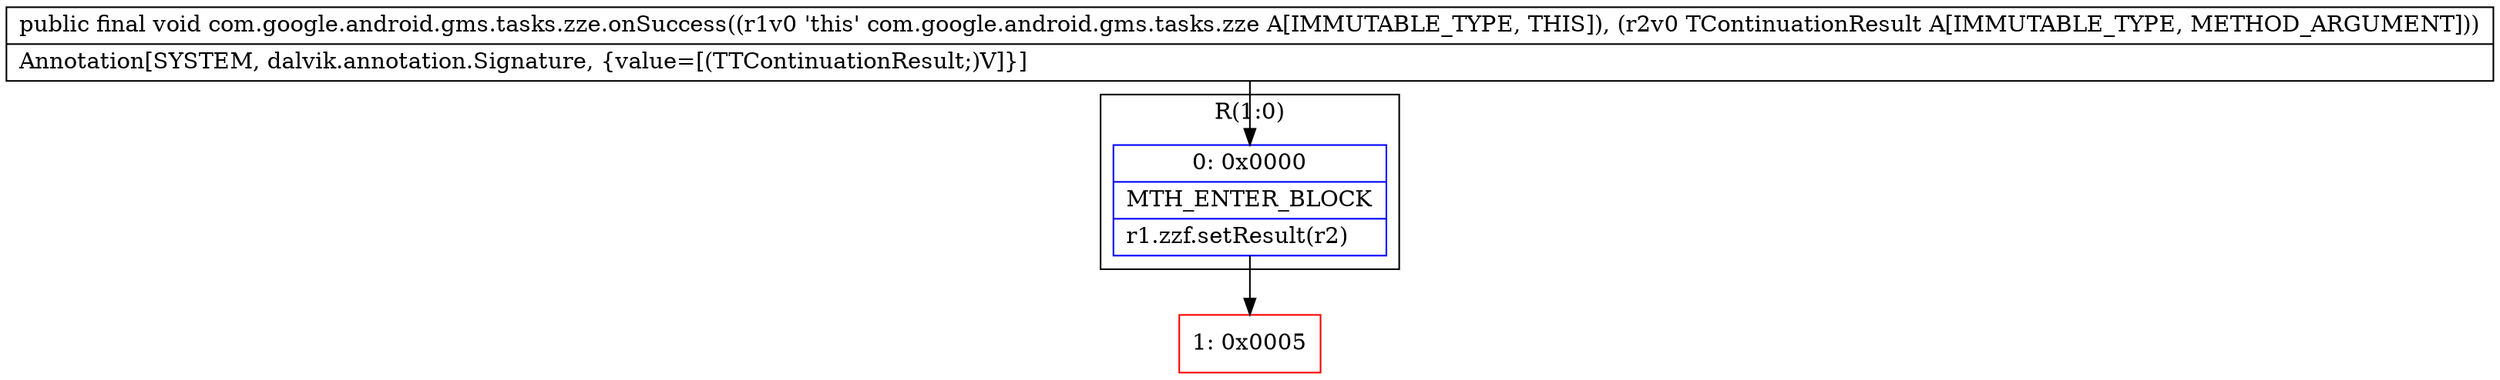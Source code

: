 digraph "CFG forcom.google.android.gms.tasks.zze.onSuccess(Ljava\/lang\/Object;)V" {
subgraph cluster_Region_1106832205 {
label = "R(1:0)";
node [shape=record,color=blue];
Node_0 [shape=record,label="{0\:\ 0x0000|MTH_ENTER_BLOCK\l|r1.zzf.setResult(r2)\l}"];
}
Node_1 [shape=record,color=red,label="{1\:\ 0x0005}"];
MethodNode[shape=record,label="{public final void com.google.android.gms.tasks.zze.onSuccess((r1v0 'this' com.google.android.gms.tasks.zze A[IMMUTABLE_TYPE, THIS]), (r2v0 TContinuationResult A[IMMUTABLE_TYPE, METHOD_ARGUMENT]))  | Annotation[SYSTEM, dalvik.annotation.Signature, \{value=[(TTContinuationResult;)V]\}]\l}"];
MethodNode -> Node_0;
Node_0 -> Node_1;
}

